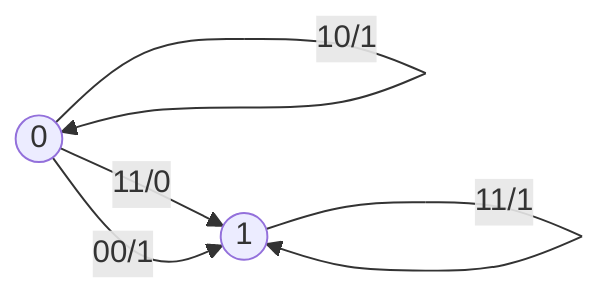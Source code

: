 graph LR
A((0))-->|00/0| A
A-->|01/1| A
A-->|10/1| A
A-->|11/0| B((1))
A-->|00/1| B((1))

B-->|01/0| B
B-->|10/0| B
B-->|11/1| B